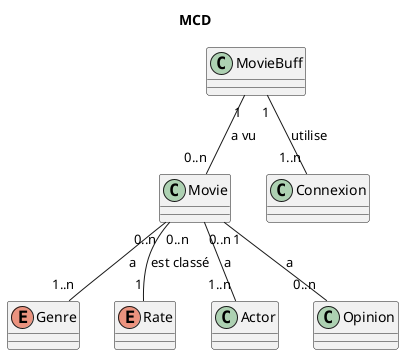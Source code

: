 Description :
- un film contient un ou plusieurs acteurs
- un film a un ou plusieurs genre
- un film peut avoir un ou plusieurs avis


  un cinéphile peut ajouter un film vu
  un film a un ou plusieurs 

- un cinéphile peut ajouter un film vu
- un cinéphile peut poster **un seul** avis sur un film
- un cinéphile peut se connecter depuis un ou plusieurs connexions
- 

@startuml mcd
title MCD

class Movie
enum Genre
enum Rate
class Actor
class MovieBuff
class Connexion
class Opinion

Movie                 "0..n" -- "1..n"     Genre : a
Movie                 "0..n" -- "1..n"     Actor : a
Movie                 "1"    -- "0..n"     Opinion : a
Movie                 "0..n" -- "1"        Rate : est classé
MovieBuff             "1"    -- "1..n"     Connexion : utilise
MovieBuff             "1"    -- "0..n"     Movie : a vu

@enduml

@startuml
title MLD

note as Correspondence
  |= Object     |= theMovieDB   |= OmDB       |
  | idMovie     | imdb_id       | imdbID      |
  | title       | title (fr)    | Title       |
  | director    | ???           | Director    |
  | released    | release_date  | Released    |
  | runtime     | runtime       | Runtime     |
  | genres      | genres        | Genre       |
  | actors      | ???           | Actors      |
  | plot        | overview (fr) | Plot (en)   |
  | imdbRating  | ???           | imdbRating  |
  | imdbVote    | ???           | imdbVotes   |
end note

Movie                 "0..n" -- "1..n"     Genre : a
Movie                 "0..n" -- "1..n"     Actor : a
Movie                 "1"    -- "0..n"     Opinion : a
Movie                 "0..n" -- "1"        Rate : est classé
MovieBuff             "1"    -- "1..n"     Connexion : utilise
MovieBuff             "1"    -- "0..n"     Movie : a vu

class Movie {
  idMovie: Integer
  title: String
  director: String
  released: Date
  runtime: Integer
  genres: Genre[]
  actors: Actor[]
  plot: String
  imdbRating: Float
  imdbVote: integer
  rated: Rate
  opinions: Opinion[]

  getMovieFromOmdbById(imdbId: String)
  getMovieFromOmdbByName(name: String)
}

enum Genre {
  [
    "Action",
    "Adventure",
    "Crime",
    "Drama",
    "Fantasy",
    "Mystery",
    "Sci-Fi",
    "Thriller",
    ...
  ]
}

enum Rate {
  [
    "G",
    "PG",
    "PG-13",
    "R",
    "NC-17"
  ]
}

class Actor {
  idActor: Integer
  firstName: String
  lastName: String
}

class MovieBuff {
  idMovieBuff: Integer
  firstName: String
  lastName: String
  connections: Connection[] 
  moviesSeen: Movie[]

  createMovieBuff()

}

class Connexion {
  idConnexion: Integer
  provider: String
  login: String
}

class Opinion {
  idOpinion: Long
  idMovieBuff: Integer
  rating: Integer
  comment: String
}

@enduml